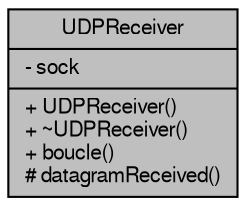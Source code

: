 digraph "UDPReceiver"
{
  bgcolor="transparent";
  edge [fontname="FreeSans",fontsize="10",labelfontname="FreeSans",labelfontsize="10"];
  node [fontname="FreeSans",fontsize="10",shape=record];
  Node1 [label="{UDPReceiver\n|- sock\l|+ UDPReceiver()\l+ ~UDPReceiver()\l+ boucle()\l# datagramReceived()\l}",height=0.2,width=0.4,color="black", fillcolor="grey75", style="filled" fontcolor="black"];
}
